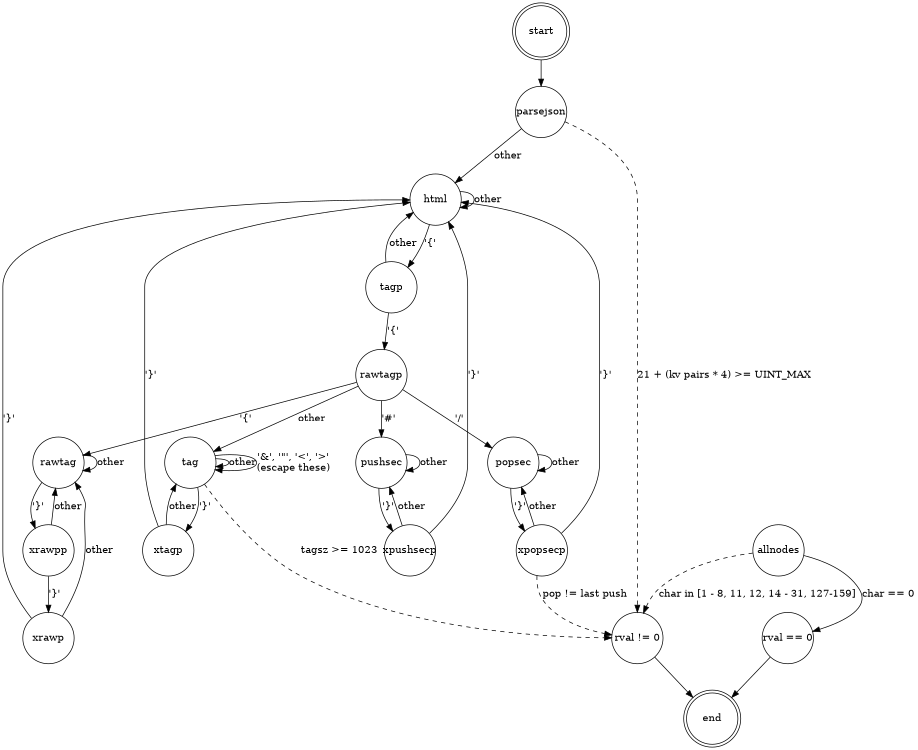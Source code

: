 digraph State {
	size="8,5"
	#rankdir=LR;
	node [shape = doublecircle,width=1,fixedsize=true]; start, end;
	node [shape = circle,width=1,fixedsize=true];
	start		-> parsejson;

	parsejson	-> html		[label = "other" ];
	parsejson	-> "rval != 0"	[label = "21 + (kv pairs * 4) >= UINT_MAX",style=dashed ];

	html		-> tagp		[ label = "'{'" ];
	html		-> html			[ label = "other" ];

	tagp		-> rawtagp		[label = "'{'" ];
	tagp		-> html			[label = "other" ];

	rawtagp	-> rawtag			[label = "'{'" ];
	rawtagp	-> pushsec		[label = "'#'" ];
	rawtagp	-> popsec			[label = "'/'" ];
	rawtagp	-> tag			[label = "other" ];

	pushsec 	-> pushsec		[label = "other" ];
	pushsec	-> xpushsecp		[label = "'}'" ];

	xpushsecp	-> html		[label = "'}'" ];
	xpushsecp	-> pushsec	[label = "other" ];

	popsec 	-> popsec		[label = "other" ];
	popsec	-> xpopsecp		[label = "'}'" ];

	xpopsecp	-> html		[label = "'}'" ];
	xpopsecp	-> popsec	[label = "other" ];
	xpopsecp	-> "rval != 0"	[label = "pop != last push",style=dashed ];


	xtagp		-> html			[ label = "'}'" ];
	xtagp		-> tag			[label = "other" ];

	rawtag	-> xrawpp		[label = "'}'" ];
	rawtag	-> rawtag		[label = "other" ];

	xrawpp		-> xrawp		[label = "'}'" ];
	xrawpp		-> rawtag		[label = "other" ];

	xrawp	-> html		[label = "'}'" ];
	xrawp	-> rawtag		[label = "other" ];

	tag		-> xtagp		[ label = "'}'" ];
	tag		-> "rval != 0"		[ label = "tagsz >= 1023",style=dashed ];
	tag		-> tag			[ label = "other" ];
	tag		-> tag			[ label = "'&', '\"', '<', '>'\n(escape these)" ];

	allnodes -> "rval != 0"		[ label = "char in [1 - 8, 11, 12, 14 - 31, 127-159]",style=dashed ];
	allnodes -> "rval == 0"		[ label = "char == 0" ];


	"rval == 0"	-> end;
	"rval != 0"	-> end;

}
